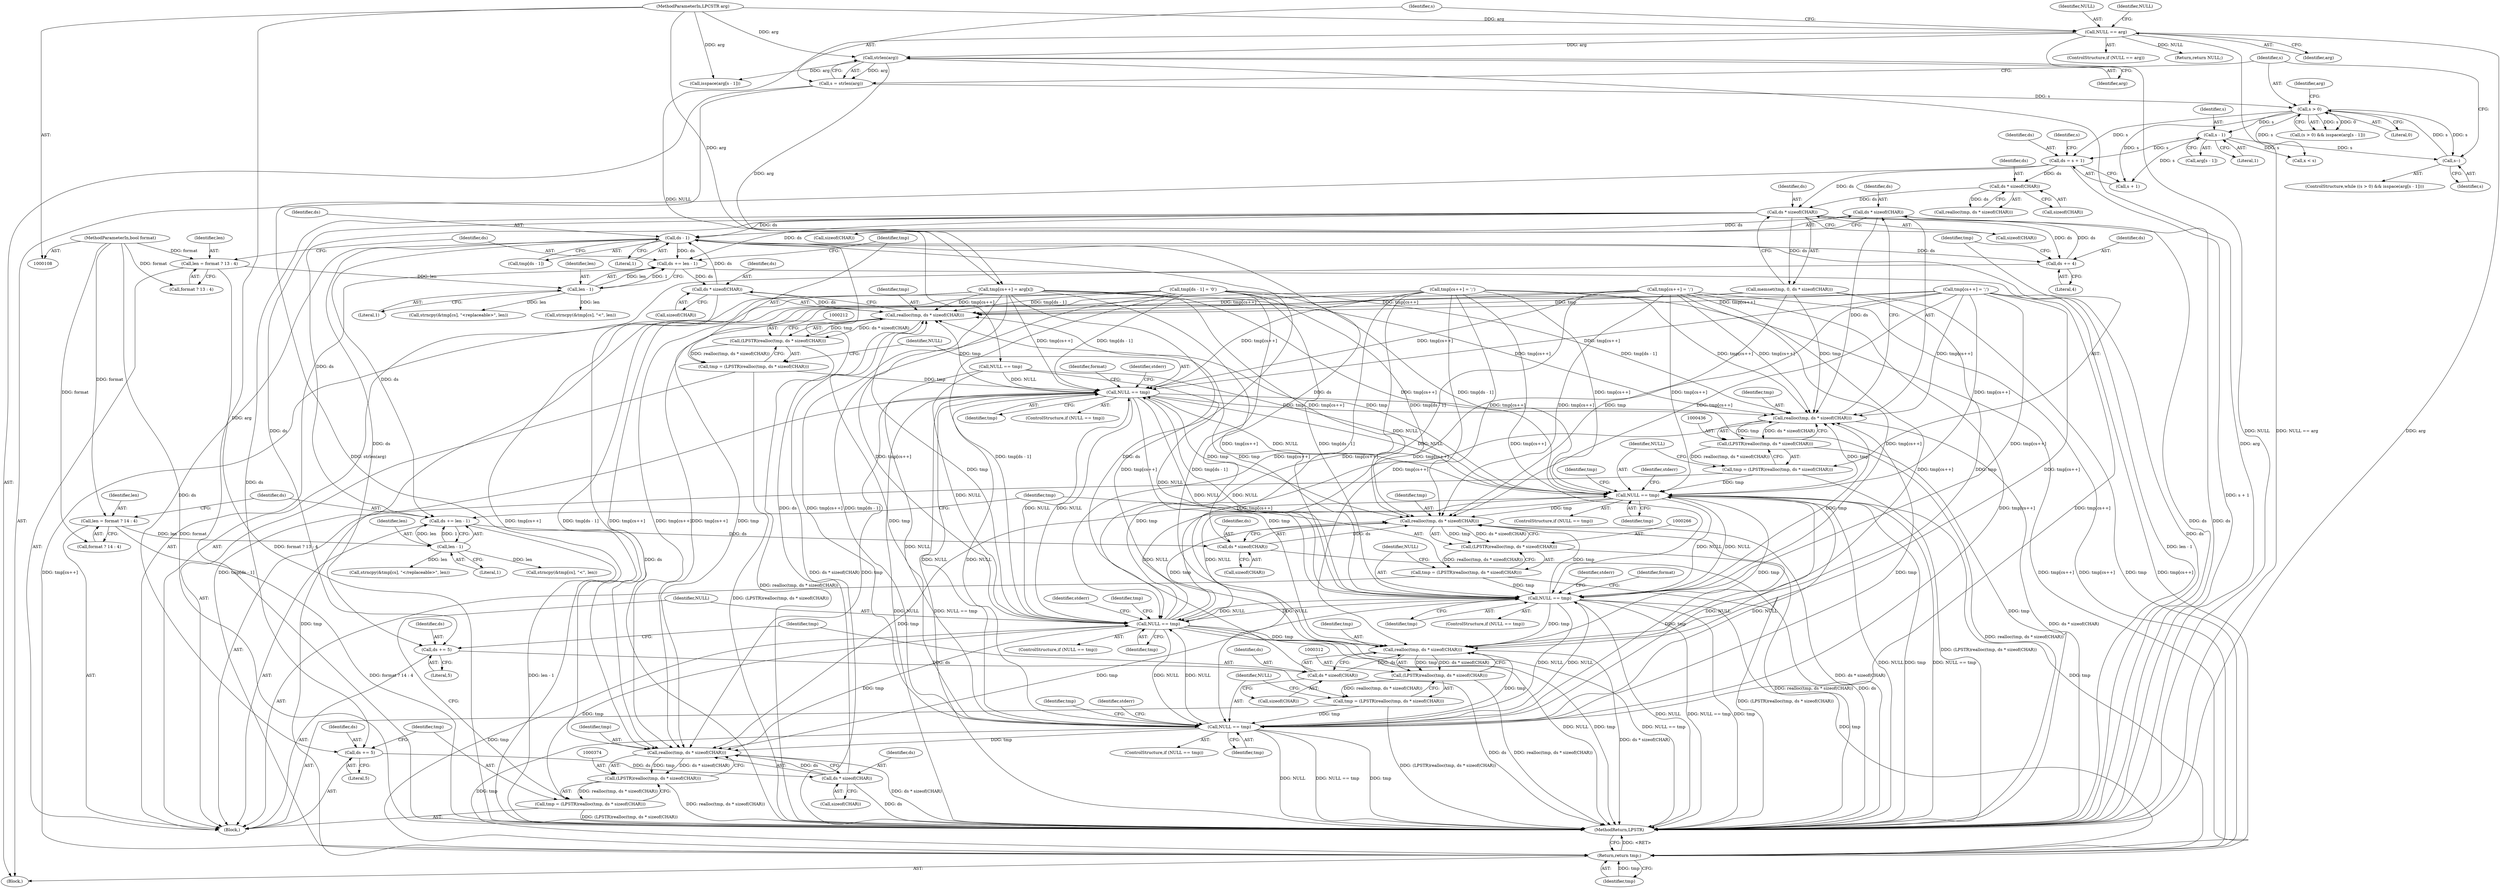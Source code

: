digraph "0_FreeRDP_fc80ab45621bd966f70594c0b7393ec005a94007@API" {
"1000439" [label="(Call,ds * sizeof(CHAR))"];
"1000430" [label="(Call,ds += 4)"];
"1000178" [label="(Call,ds * sizeof(CHAR))"];
"1000147" [label="(Call,ds = s + 1)"];
"1000142" [label="(Call,s - 1)"];
"1000136" [label="(Call,s > 0)"];
"1000145" [label="(Call,s--)"];
"1000130" [label="(Call,s = strlen(arg))"];
"1000132" [label="(Call,strlen(arg))"];
"1000125" [label="(Call,NULL == arg)"];
"1000109" [label="(MethodParameterIn,LPCSTR arg)"];
"1000160" [label="(Call,ds * sizeof(CHAR))"];
"1000498" [label="(Call,ds - 1)"];
"1000215" [label="(Call,ds * sizeof(CHAR))"];
"1000204" [label="(Call,ds += len - 1)"];
"1000206" [label="(Call,len - 1)"];
"1000198" [label="(Call,len = format ? 13 : 4)"];
"1000110" [label="(MethodParameterIn,bool format)"];
"1000315" [label="(Call,ds * sizeof(CHAR))"];
"1000306" [label="(Call,ds += 5)"];
"1000377" [label="(Call,ds * sizeof(CHAR))"];
"1000368" [label="(Call,ds += 5)"];
"1000269" [label="(Call,ds * sizeof(CHAR))"];
"1000258" [label="(Call,ds += len - 1)"];
"1000260" [label="(Call,len - 1)"];
"1000252" [label="(Call,len = format ? 14 : 4)"];
"1000439" [label="(Call,ds * sizeof(CHAR))"];
"1000437" [label="(Call,realloc(tmp, ds * sizeof(CHAR)))"];
"1000435" [label="(Call,(LPSTR)realloc(tmp, ds * sizeof(CHAR)))"];
"1000433" [label="(Call,tmp = (LPSTR)realloc(tmp, ds * sizeof(CHAR)))"];
"1000444" [label="(Call,NULL == tmp)"];
"1000213" [label="(Call,realloc(tmp, ds * sizeof(CHAR)))"];
"1000211" [label="(Call,(LPSTR)realloc(tmp, ds * sizeof(CHAR)))"];
"1000209" [label="(Call,tmp = (LPSTR)realloc(tmp, ds * sizeof(CHAR)))"];
"1000220" [label="(Call,NULL == tmp)"];
"1000267" [label="(Call,realloc(tmp, ds * sizeof(CHAR)))"];
"1000265" [label="(Call,(LPSTR)realloc(tmp, ds * sizeof(CHAR)))"];
"1000263" [label="(Call,tmp = (LPSTR)realloc(tmp, ds * sizeof(CHAR)))"];
"1000274" [label="(Call,NULL == tmp)"];
"1000313" [label="(Call,realloc(tmp, ds * sizeof(CHAR)))"];
"1000311" [label="(Call,(LPSTR)realloc(tmp, ds * sizeof(CHAR)))"];
"1000309" [label="(Call,tmp = (LPSTR)realloc(tmp, ds * sizeof(CHAR)))"];
"1000320" [label="(Call,NULL == tmp)"];
"1000375" [label="(Call,realloc(tmp, ds * sizeof(CHAR)))"];
"1000373" [label="(Call,(LPSTR)realloc(tmp, ds * sizeof(CHAR)))"];
"1000371" [label="(Call,tmp = (LPSTR)realloc(tmp, ds * sizeof(CHAR)))"];
"1000382" [label="(Call,NULL == tmp)"];
"1000502" [label="(Return,return tmp;)"];
"1000219" [label="(ControlStructure,if (NULL == tmp))"];
"1000321" [label="(Identifier,NULL)"];
"1000221" [label="(Identifier,NULL)"];
"1000162" [label="(Call,sizeof(CHAR))"];
"1000500" [label="(Literal,1)"];
"1000382" [label="(Call,NULL == tmp)"];
"1000130" [label="(Call,s = strlen(arg))"];
"1000214" [label="(Identifier,tmp)"];
"1000377" [label="(Call,ds * sizeof(CHAR))"];
"1000438" [label="(Identifier,tmp)"];
"1000383" [label="(Identifier,NULL)"];
"1000441" [label="(Call,sizeof(CHAR))"];
"1000127" [label="(Identifier,arg)"];
"1000263" [label="(Call,tmp = (LPSTR)realloc(tmp, ds * sizeof(CHAR)))"];
"1000262" [label="(Literal,1)"];
"1000217" [label="(Call,sizeof(CHAR))"];
"1000126" [label="(Identifier,NULL)"];
"1000379" [label="(Call,sizeof(CHAR))"];
"1000135" [label="(Call,(s > 0) && isspace(arg[s - 1]))"];
"1000313" [label="(Call,realloc(tmp, ds * sizeof(CHAR)))"];
"1000311" [label="(Call,(LPSTR)realloc(tmp, ds * sizeof(CHAR)))"];
"1000495" [label="(Call,tmp[ds - 1] = '\0')"];
"1000209" [label="(Call,tmp = (LPSTR)realloc(tmp, ds * sizeof(CHAR)))"];
"1000165" [label="(Call,NULL == tmp)"];
"1000132" [label="(Call,strlen(arg))"];
"1000252" [label="(Call,len = format ? 14 : 4)"];
"1000178" [label="(Call,ds * sizeof(CHAR))"];
"1000180" [label="(Call,sizeof(CHAR))"];
"1000141" [label="(Identifier,arg)"];
"1000307" [label="(Identifier,ds)"];
"1000134" [label="(ControlStructure,while ((s > 0) && isspace(arg[s - 1])))"];
"1000260" [label="(Call,len - 1)"];
"1000370" [label="(Literal,5)"];
"1000456" [label="(Identifier,tmp)"];
"1000308" [label="(Literal,5)"];
"1000320" [label="(Call,NULL == tmp)"];
"1000268" [label="(Identifier,tmp)"];
"1000315" [label="(Call,ds * sizeof(CHAR))"];
"1000322" [label="(Identifier,tmp)"];
"1000146" [label="(Identifier,s)"];
"1000294" [label="(Call,strncpy(&tmp[cs], \"&lt;\", len))"];
"1000443" [label="(ControlStructure,if (NULL == tmp))"];
"1000161" [label="(Identifier,ds)"];
"1000208" [label="(Literal,1)"];
"1000124" [label="(ControlStructure,if (NULL == arg))"];
"1000259" [label="(Identifier,ds)"];
"1000446" [label="(Identifier,tmp)"];
"1000111" [label="(Block,)"];
"1000220" [label="(Call,NULL == tmp)"];
"1000140" [label="(Call,arg[s - 1])"];
"1000148" [label="(Identifier,ds)"];
"1000261" [label="(Identifier,len)"];
"1000240" [label="(Call,strncpy(&tmp[cs], \"&lt;\", len))"];
"1000394" [label="(Identifier,tmp)"];
"1000504" [label="(MethodReturn,LPSTR)"];
"1000158" [label="(Call,realloc(tmp, ds * sizeof(CHAR)))"];
"1000279" [label="(Identifier,stderr)"];
"1000332" [label="(Identifier,tmp)"];
"1000207" [label="(Identifier,len)"];
"1000200" [label="(Call,format ? 13 : 4)"];
"1000264" [label="(Identifier,tmp)"];
"1000433" [label="(Call,tmp = (LPSTR)realloc(tmp, ds * sizeof(CHAR)))"];
"1000205" [label="(Identifier,ds)"];
"1000431" [label="(Identifier,ds)"];
"1000136" [label="(Call,s > 0)"];
"1000143" [label="(Identifier,s)"];
"1000131" [label="(Identifier,s)"];
"1000186" [label="(Call,x < s)"];
"1000384" [label="(Identifier,tmp)"];
"1000110" [label="(MethodParameterIn,bool format)"];
"1000149" [label="(Call,s + 1)"];
"1000206" [label="(Call,len - 1)"];
"1000210" [label="(Identifier,tmp)"];
"1000142" [label="(Call,s - 1)"];
"1000137" [label="(Identifier,s)"];
"1000309" [label="(Call,tmp = (LPSTR)realloc(tmp, ds * sizeof(CHAR)))"];
"1000258" [label="(Call,ds += len - 1)"];
"1000369" [label="(Identifier,ds)"];
"1000153" [label="(Identifier,s)"];
"1000444" [label="(Call,NULL == tmp)"];
"1000276" [label="(Identifier,tmp)"];
"1000179" [label="(Identifier,ds)"];
"1000325" [label="(Identifier,stderr)"];
"1000270" [label="(Identifier,ds)"];
"1000271" [label="(Call,sizeof(CHAR))"];
"1000449" [label="(Identifier,stderr)"];
"1000375" [label="(Call,realloc(tmp, ds * sizeof(CHAR)))"];
"1000160" [label="(Call,ds * sizeof(CHAR))"];
"1000196" [label="(Block,)"];
"1000199" [label="(Identifier,len)"];
"1000273" [label="(ControlStructure,if (NULL == tmp))"];
"1000422" [label="(Call,tmp[cs++] = ';')"];
"1000503" [label="(Identifier,tmp)"];
"1000204" [label="(Call,ds += len - 1)"];
"1000275" [label="(Identifier,NULL)"];
"1000231" [label="(Identifier,format)"];
"1000502" [label="(Return,return tmp;)"];
"1000316" [label="(Identifier,ds)"];
"1000215" [label="(Call,ds * sizeof(CHAR))"];
"1000372" [label="(Identifier,tmp)"];
"1000109" [label="(MethodParameterIn,LPCSTR arg)"];
"1000225" [label="(Identifier,stderr)"];
"1000317" [label="(Call,sizeof(CHAR))"];
"1000496" [label="(Call,tmp[ds - 1])"];
"1000147" [label="(Call,ds = s + 1)"];
"1000439" [label="(Call,ds * sizeof(CHAR))"];
"1000129" [label="(Identifier,NULL)"];
"1000145" [label="(Call,s--)"];
"1000222" [label="(Identifier,tmp)"];
"1000368" [label="(Call,ds += 5)"];
"1000360" [label="(Call,tmp[cs++] = ';')"];
"1000440" [label="(Identifier,ds)"];
"1000306" [label="(Call,ds += 5)"];
"1000211" [label="(Call,(LPSTR)realloc(tmp, ds * sizeof(CHAR)))"];
"1000175" [label="(Call,memset(tmp, 0, ds * sizeof(CHAR)))"];
"1000125" [label="(Call,NULL == arg)"];
"1000434" [label="(Identifier,tmp)"];
"1000387" [label="(Identifier,stderr)"];
"1000144" [label="(Literal,1)"];
"1000435" [label="(Call,(LPSTR)realloc(tmp, ds * sizeof(CHAR)))"];
"1000373" [label="(Call,(LPSTR)realloc(tmp, ds * sizeof(CHAR)))"];
"1000381" [label="(ControlStructure,if (NULL == tmp))"];
"1000430" [label="(Call,ds += 4)"];
"1000478" [label="(Call,tmp[cs++] = ';')"];
"1000213" [label="(Call,realloc(tmp, ds * sizeof(CHAR)))"];
"1000232" [label="(Call,strncpy(&tmp[cs], \"<replaceable>\", len))"];
"1000285" [label="(Identifier,format)"];
"1000371" [label="(Call,tmp = (LPSTR)realloc(tmp, ds * sizeof(CHAR)))"];
"1000254" [label="(Call,format ? 14 : 4)"];
"1000216" [label="(Identifier,ds)"];
"1000267" [label="(Call,realloc(tmp, ds * sizeof(CHAR)))"];
"1000437" [label="(Call,realloc(tmp, ds * sizeof(CHAR)))"];
"1000432" [label="(Literal,4)"];
"1000139" [label="(Call,isspace(arg[s - 1]))"];
"1000128" [label="(Return,return NULL;)"];
"1000253" [label="(Identifier,len)"];
"1000486" [label="(Call,tmp[cs++] = arg[x])"];
"1000310" [label="(Identifier,tmp)"];
"1000376" [label="(Identifier,tmp)"];
"1000314" [label="(Identifier,tmp)"];
"1000269" [label="(Call,ds * sizeof(CHAR))"];
"1000274" [label="(Call,NULL == tmp)"];
"1000133" [label="(Identifier,arg)"];
"1000498" [label="(Call,ds - 1)"];
"1000499" [label="(Identifier,ds)"];
"1000378" [label="(Identifier,ds)"];
"1000286" [label="(Call,strncpy(&tmp[cs], \"</replaceable>\", len))"];
"1000198" [label="(Call,len = format ? 13 : 4)"];
"1000265" [label="(Call,(LPSTR)realloc(tmp, ds * sizeof(CHAR)))"];
"1000138" [label="(Literal,0)"];
"1000445" [label="(Identifier,NULL)"];
"1000319" [label="(ControlStructure,if (NULL == tmp))"];
"1000439" -> "1000437"  [label="AST: "];
"1000439" -> "1000441"  [label="CFG: "];
"1000440" -> "1000439"  [label="AST: "];
"1000441" -> "1000439"  [label="AST: "];
"1000437" -> "1000439"  [label="CFG: "];
"1000439" -> "1000504"  [label="DDG: ds"];
"1000439" -> "1000437"  [label="DDG: ds"];
"1000430" -> "1000439"  [label="DDG: ds"];
"1000439" -> "1000498"  [label="DDG: ds"];
"1000430" -> "1000196"  [label="AST: "];
"1000430" -> "1000432"  [label="CFG: "];
"1000431" -> "1000430"  [label="AST: "];
"1000432" -> "1000430"  [label="AST: "];
"1000434" -> "1000430"  [label="CFG: "];
"1000178" -> "1000430"  [label="DDG: ds"];
"1000498" -> "1000430"  [label="DDG: ds"];
"1000178" -> "1000175"  [label="AST: "];
"1000178" -> "1000180"  [label="CFG: "];
"1000179" -> "1000178"  [label="AST: "];
"1000180" -> "1000178"  [label="AST: "];
"1000175" -> "1000178"  [label="CFG: "];
"1000178" -> "1000504"  [label="DDG: ds"];
"1000178" -> "1000175"  [label="DDG: ds"];
"1000147" -> "1000178"  [label="DDG: ds"];
"1000160" -> "1000178"  [label="DDG: ds"];
"1000178" -> "1000204"  [label="DDG: ds"];
"1000178" -> "1000258"  [label="DDG: ds"];
"1000178" -> "1000306"  [label="DDG: ds"];
"1000178" -> "1000368"  [label="DDG: ds"];
"1000178" -> "1000498"  [label="DDG: ds"];
"1000147" -> "1000111"  [label="AST: "];
"1000147" -> "1000149"  [label="CFG: "];
"1000148" -> "1000147"  [label="AST: "];
"1000149" -> "1000147"  [label="AST: "];
"1000153" -> "1000147"  [label="CFG: "];
"1000147" -> "1000504"  [label="DDG: s + 1"];
"1000142" -> "1000147"  [label="DDG: s"];
"1000136" -> "1000147"  [label="DDG: s"];
"1000147" -> "1000160"  [label="DDG: ds"];
"1000142" -> "1000140"  [label="AST: "];
"1000142" -> "1000144"  [label="CFG: "];
"1000143" -> "1000142"  [label="AST: "];
"1000144" -> "1000142"  [label="AST: "];
"1000140" -> "1000142"  [label="CFG: "];
"1000136" -> "1000142"  [label="DDG: s"];
"1000142" -> "1000145"  [label="DDG: s"];
"1000142" -> "1000149"  [label="DDG: s"];
"1000142" -> "1000186"  [label="DDG: s"];
"1000136" -> "1000135"  [label="AST: "];
"1000136" -> "1000138"  [label="CFG: "];
"1000137" -> "1000136"  [label="AST: "];
"1000138" -> "1000136"  [label="AST: "];
"1000141" -> "1000136"  [label="CFG: "];
"1000135" -> "1000136"  [label="CFG: "];
"1000136" -> "1000135"  [label="DDG: s"];
"1000136" -> "1000135"  [label="DDG: 0"];
"1000145" -> "1000136"  [label="DDG: s"];
"1000130" -> "1000136"  [label="DDG: s"];
"1000136" -> "1000145"  [label="DDG: s"];
"1000136" -> "1000149"  [label="DDG: s"];
"1000136" -> "1000186"  [label="DDG: s"];
"1000145" -> "1000134"  [label="AST: "];
"1000145" -> "1000146"  [label="CFG: "];
"1000146" -> "1000145"  [label="AST: "];
"1000137" -> "1000145"  [label="CFG: "];
"1000130" -> "1000111"  [label="AST: "];
"1000130" -> "1000132"  [label="CFG: "];
"1000131" -> "1000130"  [label="AST: "];
"1000132" -> "1000130"  [label="AST: "];
"1000137" -> "1000130"  [label="CFG: "];
"1000130" -> "1000504"  [label="DDG: strlen(arg)"];
"1000132" -> "1000130"  [label="DDG: arg"];
"1000132" -> "1000133"  [label="CFG: "];
"1000133" -> "1000132"  [label="AST: "];
"1000132" -> "1000504"  [label="DDG: arg"];
"1000125" -> "1000132"  [label="DDG: arg"];
"1000109" -> "1000132"  [label="DDG: arg"];
"1000132" -> "1000139"  [label="DDG: arg"];
"1000132" -> "1000486"  [label="DDG: arg"];
"1000125" -> "1000124"  [label="AST: "];
"1000125" -> "1000127"  [label="CFG: "];
"1000126" -> "1000125"  [label="AST: "];
"1000127" -> "1000125"  [label="AST: "];
"1000129" -> "1000125"  [label="CFG: "];
"1000131" -> "1000125"  [label="CFG: "];
"1000125" -> "1000504"  [label="DDG: NULL"];
"1000125" -> "1000504"  [label="DDG: NULL == arg"];
"1000125" -> "1000504"  [label="DDG: arg"];
"1000109" -> "1000125"  [label="DDG: arg"];
"1000125" -> "1000128"  [label="DDG: NULL"];
"1000125" -> "1000165"  [label="DDG: NULL"];
"1000109" -> "1000108"  [label="AST: "];
"1000109" -> "1000504"  [label="DDG: arg"];
"1000109" -> "1000139"  [label="DDG: arg"];
"1000109" -> "1000486"  [label="DDG: arg"];
"1000160" -> "1000158"  [label="AST: "];
"1000160" -> "1000162"  [label="CFG: "];
"1000161" -> "1000160"  [label="AST: "];
"1000162" -> "1000160"  [label="AST: "];
"1000158" -> "1000160"  [label="CFG: "];
"1000160" -> "1000158"  [label="DDG: ds"];
"1000498" -> "1000496"  [label="AST: "];
"1000498" -> "1000500"  [label="CFG: "];
"1000499" -> "1000498"  [label="AST: "];
"1000500" -> "1000498"  [label="AST: "];
"1000496" -> "1000498"  [label="CFG: "];
"1000498" -> "1000504"  [label="DDG: ds"];
"1000498" -> "1000204"  [label="DDG: ds"];
"1000498" -> "1000258"  [label="DDG: ds"];
"1000498" -> "1000306"  [label="DDG: ds"];
"1000498" -> "1000368"  [label="DDG: ds"];
"1000215" -> "1000498"  [label="DDG: ds"];
"1000315" -> "1000498"  [label="DDG: ds"];
"1000377" -> "1000498"  [label="DDG: ds"];
"1000269" -> "1000498"  [label="DDG: ds"];
"1000215" -> "1000213"  [label="AST: "];
"1000215" -> "1000217"  [label="CFG: "];
"1000216" -> "1000215"  [label="AST: "];
"1000217" -> "1000215"  [label="AST: "];
"1000213" -> "1000215"  [label="CFG: "];
"1000215" -> "1000504"  [label="DDG: ds"];
"1000215" -> "1000213"  [label="DDG: ds"];
"1000204" -> "1000215"  [label="DDG: ds"];
"1000204" -> "1000196"  [label="AST: "];
"1000204" -> "1000206"  [label="CFG: "];
"1000205" -> "1000204"  [label="AST: "];
"1000206" -> "1000204"  [label="AST: "];
"1000210" -> "1000204"  [label="CFG: "];
"1000204" -> "1000504"  [label="DDG: len - 1"];
"1000206" -> "1000204"  [label="DDG: len"];
"1000206" -> "1000204"  [label="DDG: 1"];
"1000206" -> "1000208"  [label="CFG: "];
"1000207" -> "1000206"  [label="AST: "];
"1000208" -> "1000206"  [label="AST: "];
"1000198" -> "1000206"  [label="DDG: len"];
"1000206" -> "1000232"  [label="DDG: len"];
"1000206" -> "1000240"  [label="DDG: len"];
"1000198" -> "1000196"  [label="AST: "];
"1000198" -> "1000200"  [label="CFG: "];
"1000199" -> "1000198"  [label="AST: "];
"1000200" -> "1000198"  [label="AST: "];
"1000205" -> "1000198"  [label="CFG: "];
"1000198" -> "1000504"  [label="DDG: format ? 13 : 4"];
"1000110" -> "1000198"  [label="DDG: format"];
"1000110" -> "1000108"  [label="AST: "];
"1000110" -> "1000504"  [label="DDG: format"];
"1000110" -> "1000200"  [label="DDG: format"];
"1000110" -> "1000252"  [label="DDG: format"];
"1000110" -> "1000254"  [label="DDG: format"];
"1000315" -> "1000313"  [label="AST: "];
"1000315" -> "1000317"  [label="CFG: "];
"1000316" -> "1000315"  [label="AST: "];
"1000317" -> "1000315"  [label="AST: "];
"1000313" -> "1000315"  [label="CFG: "];
"1000315" -> "1000504"  [label="DDG: ds"];
"1000315" -> "1000313"  [label="DDG: ds"];
"1000306" -> "1000315"  [label="DDG: ds"];
"1000306" -> "1000196"  [label="AST: "];
"1000306" -> "1000308"  [label="CFG: "];
"1000307" -> "1000306"  [label="AST: "];
"1000308" -> "1000306"  [label="AST: "];
"1000310" -> "1000306"  [label="CFG: "];
"1000377" -> "1000375"  [label="AST: "];
"1000377" -> "1000379"  [label="CFG: "];
"1000378" -> "1000377"  [label="AST: "];
"1000379" -> "1000377"  [label="AST: "];
"1000375" -> "1000377"  [label="CFG: "];
"1000377" -> "1000504"  [label="DDG: ds"];
"1000377" -> "1000375"  [label="DDG: ds"];
"1000368" -> "1000377"  [label="DDG: ds"];
"1000368" -> "1000196"  [label="AST: "];
"1000368" -> "1000370"  [label="CFG: "];
"1000369" -> "1000368"  [label="AST: "];
"1000370" -> "1000368"  [label="AST: "];
"1000372" -> "1000368"  [label="CFG: "];
"1000269" -> "1000267"  [label="AST: "];
"1000269" -> "1000271"  [label="CFG: "];
"1000270" -> "1000269"  [label="AST: "];
"1000271" -> "1000269"  [label="AST: "];
"1000267" -> "1000269"  [label="CFG: "];
"1000269" -> "1000504"  [label="DDG: ds"];
"1000269" -> "1000267"  [label="DDG: ds"];
"1000258" -> "1000269"  [label="DDG: ds"];
"1000258" -> "1000196"  [label="AST: "];
"1000258" -> "1000260"  [label="CFG: "];
"1000259" -> "1000258"  [label="AST: "];
"1000260" -> "1000258"  [label="AST: "];
"1000264" -> "1000258"  [label="CFG: "];
"1000258" -> "1000504"  [label="DDG: len - 1"];
"1000260" -> "1000258"  [label="DDG: len"];
"1000260" -> "1000258"  [label="DDG: 1"];
"1000260" -> "1000262"  [label="CFG: "];
"1000261" -> "1000260"  [label="AST: "];
"1000262" -> "1000260"  [label="AST: "];
"1000252" -> "1000260"  [label="DDG: len"];
"1000260" -> "1000286"  [label="DDG: len"];
"1000260" -> "1000294"  [label="DDG: len"];
"1000252" -> "1000196"  [label="AST: "];
"1000252" -> "1000254"  [label="CFG: "];
"1000253" -> "1000252"  [label="AST: "];
"1000254" -> "1000252"  [label="AST: "];
"1000259" -> "1000252"  [label="CFG: "];
"1000252" -> "1000504"  [label="DDG: format ? 14 : 4"];
"1000437" -> "1000435"  [label="AST: "];
"1000438" -> "1000437"  [label="AST: "];
"1000435" -> "1000437"  [label="CFG: "];
"1000437" -> "1000504"  [label="DDG: ds * sizeof(CHAR)"];
"1000437" -> "1000435"  [label="DDG: tmp"];
"1000437" -> "1000435"  [label="DDG: ds * sizeof(CHAR)"];
"1000360" -> "1000437"  [label="DDG: tmp[cs++]"];
"1000422" -> "1000437"  [label="DDG: tmp[cs++]"];
"1000274" -> "1000437"  [label="DDG: tmp"];
"1000320" -> "1000437"  [label="DDG: tmp"];
"1000486" -> "1000437"  [label="DDG: tmp[cs++]"];
"1000495" -> "1000437"  [label="DDG: tmp[ds - 1]"];
"1000382" -> "1000437"  [label="DDG: tmp"];
"1000444" -> "1000437"  [label="DDG: tmp"];
"1000478" -> "1000437"  [label="DDG: tmp[cs++]"];
"1000220" -> "1000437"  [label="DDG: tmp"];
"1000175" -> "1000437"  [label="DDG: tmp"];
"1000435" -> "1000433"  [label="AST: "];
"1000436" -> "1000435"  [label="AST: "];
"1000433" -> "1000435"  [label="CFG: "];
"1000435" -> "1000504"  [label="DDG: realloc(tmp, ds * sizeof(CHAR))"];
"1000435" -> "1000433"  [label="DDG: realloc(tmp, ds * sizeof(CHAR))"];
"1000433" -> "1000196"  [label="AST: "];
"1000434" -> "1000433"  [label="AST: "];
"1000445" -> "1000433"  [label="CFG: "];
"1000433" -> "1000504"  [label="DDG: (LPSTR)realloc(tmp, ds * sizeof(CHAR))"];
"1000433" -> "1000444"  [label="DDG: tmp"];
"1000444" -> "1000443"  [label="AST: "];
"1000444" -> "1000446"  [label="CFG: "];
"1000445" -> "1000444"  [label="AST: "];
"1000446" -> "1000444"  [label="AST: "];
"1000449" -> "1000444"  [label="CFG: "];
"1000456" -> "1000444"  [label="CFG: "];
"1000444" -> "1000504"  [label="DDG: tmp"];
"1000444" -> "1000504"  [label="DDG: NULL"];
"1000444" -> "1000504"  [label="DDG: NULL == tmp"];
"1000444" -> "1000213"  [label="DDG: tmp"];
"1000444" -> "1000220"  [label="DDG: NULL"];
"1000444" -> "1000267"  [label="DDG: tmp"];
"1000444" -> "1000274"  [label="DDG: NULL"];
"1000444" -> "1000313"  [label="DDG: tmp"];
"1000444" -> "1000320"  [label="DDG: NULL"];
"1000444" -> "1000375"  [label="DDG: tmp"];
"1000444" -> "1000382"  [label="DDG: NULL"];
"1000220" -> "1000444"  [label="DDG: NULL"];
"1000382" -> "1000444"  [label="DDG: NULL"];
"1000274" -> "1000444"  [label="DDG: NULL"];
"1000165" -> "1000444"  [label="DDG: NULL"];
"1000320" -> "1000444"  [label="DDG: NULL"];
"1000360" -> "1000444"  [label="DDG: tmp[cs++]"];
"1000495" -> "1000444"  [label="DDG: tmp[ds - 1]"];
"1000422" -> "1000444"  [label="DDG: tmp[cs++]"];
"1000478" -> "1000444"  [label="DDG: tmp[cs++]"];
"1000486" -> "1000444"  [label="DDG: tmp[cs++]"];
"1000444" -> "1000502"  [label="DDG: tmp"];
"1000213" -> "1000211"  [label="AST: "];
"1000214" -> "1000213"  [label="AST: "];
"1000211" -> "1000213"  [label="CFG: "];
"1000213" -> "1000504"  [label="DDG: ds * sizeof(CHAR)"];
"1000213" -> "1000211"  [label="DDG: tmp"];
"1000213" -> "1000211"  [label="DDG: ds * sizeof(CHAR)"];
"1000360" -> "1000213"  [label="DDG: tmp[cs++]"];
"1000422" -> "1000213"  [label="DDG: tmp[cs++]"];
"1000274" -> "1000213"  [label="DDG: tmp"];
"1000320" -> "1000213"  [label="DDG: tmp"];
"1000486" -> "1000213"  [label="DDG: tmp[cs++]"];
"1000495" -> "1000213"  [label="DDG: tmp[ds - 1]"];
"1000382" -> "1000213"  [label="DDG: tmp"];
"1000478" -> "1000213"  [label="DDG: tmp[cs++]"];
"1000220" -> "1000213"  [label="DDG: tmp"];
"1000175" -> "1000213"  [label="DDG: tmp"];
"1000211" -> "1000209"  [label="AST: "];
"1000212" -> "1000211"  [label="AST: "];
"1000209" -> "1000211"  [label="CFG: "];
"1000211" -> "1000504"  [label="DDG: realloc(tmp, ds * sizeof(CHAR))"];
"1000211" -> "1000209"  [label="DDG: realloc(tmp, ds * sizeof(CHAR))"];
"1000209" -> "1000196"  [label="AST: "];
"1000210" -> "1000209"  [label="AST: "];
"1000221" -> "1000209"  [label="CFG: "];
"1000209" -> "1000504"  [label="DDG: (LPSTR)realloc(tmp, ds * sizeof(CHAR))"];
"1000209" -> "1000220"  [label="DDG: tmp"];
"1000220" -> "1000219"  [label="AST: "];
"1000220" -> "1000222"  [label="CFG: "];
"1000221" -> "1000220"  [label="AST: "];
"1000222" -> "1000220"  [label="AST: "];
"1000225" -> "1000220"  [label="CFG: "];
"1000231" -> "1000220"  [label="CFG: "];
"1000220" -> "1000504"  [label="DDG: NULL"];
"1000220" -> "1000504"  [label="DDG: tmp"];
"1000220" -> "1000504"  [label="DDG: NULL == tmp"];
"1000382" -> "1000220"  [label="DDG: NULL"];
"1000274" -> "1000220"  [label="DDG: NULL"];
"1000165" -> "1000220"  [label="DDG: NULL"];
"1000320" -> "1000220"  [label="DDG: NULL"];
"1000360" -> "1000220"  [label="DDG: tmp[cs++]"];
"1000495" -> "1000220"  [label="DDG: tmp[ds - 1]"];
"1000422" -> "1000220"  [label="DDG: tmp[cs++]"];
"1000478" -> "1000220"  [label="DDG: tmp[cs++]"];
"1000486" -> "1000220"  [label="DDG: tmp[cs++]"];
"1000220" -> "1000267"  [label="DDG: tmp"];
"1000220" -> "1000274"  [label="DDG: NULL"];
"1000220" -> "1000313"  [label="DDG: tmp"];
"1000220" -> "1000320"  [label="DDG: NULL"];
"1000220" -> "1000375"  [label="DDG: tmp"];
"1000220" -> "1000382"  [label="DDG: NULL"];
"1000220" -> "1000502"  [label="DDG: tmp"];
"1000267" -> "1000265"  [label="AST: "];
"1000268" -> "1000267"  [label="AST: "];
"1000265" -> "1000267"  [label="CFG: "];
"1000267" -> "1000504"  [label="DDG: ds * sizeof(CHAR)"];
"1000267" -> "1000265"  [label="DDG: tmp"];
"1000267" -> "1000265"  [label="DDG: ds * sizeof(CHAR)"];
"1000360" -> "1000267"  [label="DDG: tmp[cs++]"];
"1000422" -> "1000267"  [label="DDG: tmp[cs++]"];
"1000274" -> "1000267"  [label="DDG: tmp"];
"1000320" -> "1000267"  [label="DDG: tmp"];
"1000486" -> "1000267"  [label="DDG: tmp[cs++]"];
"1000495" -> "1000267"  [label="DDG: tmp[ds - 1]"];
"1000382" -> "1000267"  [label="DDG: tmp"];
"1000478" -> "1000267"  [label="DDG: tmp[cs++]"];
"1000175" -> "1000267"  [label="DDG: tmp"];
"1000265" -> "1000263"  [label="AST: "];
"1000266" -> "1000265"  [label="AST: "];
"1000263" -> "1000265"  [label="CFG: "];
"1000265" -> "1000504"  [label="DDG: realloc(tmp, ds * sizeof(CHAR))"];
"1000265" -> "1000263"  [label="DDG: realloc(tmp, ds * sizeof(CHAR))"];
"1000263" -> "1000196"  [label="AST: "];
"1000264" -> "1000263"  [label="AST: "];
"1000275" -> "1000263"  [label="CFG: "];
"1000263" -> "1000504"  [label="DDG: (LPSTR)realloc(tmp, ds * sizeof(CHAR))"];
"1000263" -> "1000274"  [label="DDG: tmp"];
"1000274" -> "1000273"  [label="AST: "];
"1000274" -> "1000276"  [label="CFG: "];
"1000275" -> "1000274"  [label="AST: "];
"1000276" -> "1000274"  [label="AST: "];
"1000279" -> "1000274"  [label="CFG: "];
"1000285" -> "1000274"  [label="CFG: "];
"1000274" -> "1000504"  [label="DDG: NULL"];
"1000274" -> "1000504"  [label="DDG: NULL == tmp"];
"1000274" -> "1000504"  [label="DDG: tmp"];
"1000382" -> "1000274"  [label="DDG: NULL"];
"1000165" -> "1000274"  [label="DDG: NULL"];
"1000320" -> "1000274"  [label="DDG: NULL"];
"1000360" -> "1000274"  [label="DDG: tmp[cs++]"];
"1000495" -> "1000274"  [label="DDG: tmp[ds - 1]"];
"1000422" -> "1000274"  [label="DDG: tmp[cs++]"];
"1000486" -> "1000274"  [label="DDG: tmp[cs++]"];
"1000478" -> "1000274"  [label="DDG: tmp[cs++]"];
"1000274" -> "1000313"  [label="DDG: tmp"];
"1000274" -> "1000320"  [label="DDG: NULL"];
"1000274" -> "1000375"  [label="DDG: tmp"];
"1000274" -> "1000382"  [label="DDG: NULL"];
"1000274" -> "1000502"  [label="DDG: tmp"];
"1000313" -> "1000311"  [label="AST: "];
"1000314" -> "1000313"  [label="AST: "];
"1000311" -> "1000313"  [label="CFG: "];
"1000313" -> "1000504"  [label="DDG: ds * sizeof(CHAR)"];
"1000313" -> "1000311"  [label="DDG: tmp"];
"1000313" -> "1000311"  [label="DDG: ds * sizeof(CHAR)"];
"1000360" -> "1000313"  [label="DDG: tmp[cs++]"];
"1000422" -> "1000313"  [label="DDG: tmp[cs++]"];
"1000320" -> "1000313"  [label="DDG: tmp"];
"1000486" -> "1000313"  [label="DDG: tmp[cs++]"];
"1000495" -> "1000313"  [label="DDG: tmp[ds - 1]"];
"1000382" -> "1000313"  [label="DDG: tmp"];
"1000478" -> "1000313"  [label="DDG: tmp[cs++]"];
"1000175" -> "1000313"  [label="DDG: tmp"];
"1000311" -> "1000309"  [label="AST: "];
"1000312" -> "1000311"  [label="AST: "];
"1000309" -> "1000311"  [label="CFG: "];
"1000311" -> "1000504"  [label="DDG: realloc(tmp, ds * sizeof(CHAR))"];
"1000311" -> "1000309"  [label="DDG: realloc(tmp, ds * sizeof(CHAR))"];
"1000309" -> "1000196"  [label="AST: "];
"1000310" -> "1000309"  [label="AST: "];
"1000321" -> "1000309"  [label="CFG: "];
"1000309" -> "1000504"  [label="DDG: (LPSTR)realloc(tmp, ds * sizeof(CHAR))"];
"1000309" -> "1000320"  [label="DDG: tmp"];
"1000320" -> "1000319"  [label="AST: "];
"1000320" -> "1000322"  [label="CFG: "];
"1000321" -> "1000320"  [label="AST: "];
"1000322" -> "1000320"  [label="AST: "];
"1000325" -> "1000320"  [label="CFG: "];
"1000332" -> "1000320"  [label="CFG: "];
"1000320" -> "1000504"  [label="DDG: tmp"];
"1000320" -> "1000504"  [label="DDG: NULL"];
"1000320" -> "1000504"  [label="DDG: NULL == tmp"];
"1000382" -> "1000320"  [label="DDG: NULL"];
"1000165" -> "1000320"  [label="DDG: NULL"];
"1000360" -> "1000320"  [label="DDG: tmp[cs++]"];
"1000495" -> "1000320"  [label="DDG: tmp[ds - 1]"];
"1000422" -> "1000320"  [label="DDG: tmp[cs++]"];
"1000478" -> "1000320"  [label="DDG: tmp[cs++]"];
"1000486" -> "1000320"  [label="DDG: tmp[cs++]"];
"1000320" -> "1000375"  [label="DDG: tmp"];
"1000320" -> "1000382"  [label="DDG: NULL"];
"1000320" -> "1000502"  [label="DDG: tmp"];
"1000375" -> "1000373"  [label="AST: "];
"1000376" -> "1000375"  [label="AST: "];
"1000373" -> "1000375"  [label="CFG: "];
"1000375" -> "1000504"  [label="DDG: ds * sizeof(CHAR)"];
"1000375" -> "1000373"  [label="DDG: tmp"];
"1000375" -> "1000373"  [label="DDG: ds * sizeof(CHAR)"];
"1000360" -> "1000375"  [label="DDG: tmp[cs++]"];
"1000422" -> "1000375"  [label="DDG: tmp[cs++]"];
"1000486" -> "1000375"  [label="DDG: tmp[cs++]"];
"1000495" -> "1000375"  [label="DDG: tmp[ds - 1]"];
"1000382" -> "1000375"  [label="DDG: tmp"];
"1000478" -> "1000375"  [label="DDG: tmp[cs++]"];
"1000175" -> "1000375"  [label="DDG: tmp"];
"1000373" -> "1000371"  [label="AST: "];
"1000374" -> "1000373"  [label="AST: "];
"1000371" -> "1000373"  [label="CFG: "];
"1000373" -> "1000504"  [label="DDG: realloc(tmp, ds * sizeof(CHAR))"];
"1000373" -> "1000371"  [label="DDG: realloc(tmp, ds * sizeof(CHAR))"];
"1000371" -> "1000196"  [label="AST: "];
"1000372" -> "1000371"  [label="AST: "];
"1000383" -> "1000371"  [label="CFG: "];
"1000371" -> "1000504"  [label="DDG: (LPSTR)realloc(tmp, ds * sizeof(CHAR))"];
"1000371" -> "1000382"  [label="DDG: tmp"];
"1000382" -> "1000381"  [label="AST: "];
"1000382" -> "1000384"  [label="CFG: "];
"1000383" -> "1000382"  [label="AST: "];
"1000384" -> "1000382"  [label="AST: "];
"1000387" -> "1000382"  [label="CFG: "];
"1000394" -> "1000382"  [label="CFG: "];
"1000382" -> "1000504"  [label="DDG: NULL"];
"1000382" -> "1000504"  [label="DDG: tmp"];
"1000382" -> "1000504"  [label="DDG: NULL == tmp"];
"1000165" -> "1000382"  [label="DDG: NULL"];
"1000360" -> "1000382"  [label="DDG: tmp[cs++]"];
"1000495" -> "1000382"  [label="DDG: tmp[ds - 1]"];
"1000422" -> "1000382"  [label="DDG: tmp[cs++]"];
"1000478" -> "1000382"  [label="DDG: tmp[cs++]"];
"1000486" -> "1000382"  [label="DDG: tmp[cs++]"];
"1000382" -> "1000502"  [label="DDG: tmp"];
"1000502" -> "1000111"  [label="AST: "];
"1000502" -> "1000503"  [label="CFG: "];
"1000503" -> "1000502"  [label="AST: "];
"1000504" -> "1000502"  [label="CFG: "];
"1000502" -> "1000504"  [label="DDG: <RET>"];
"1000503" -> "1000502"  [label="DDG: tmp"];
"1000360" -> "1000502"  [label="DDG: tmp[cs++]"];
"1000422" -> "1000502"  [label="DDG: tmp[cs++]"];
"1000486" -> "1000502"  [label="DDG: tmp[cs++]"];
"1000495" -> "1000502"  [label="DDG: tmp[ds - 1]"];
"1000478" -> "1000502"  [label="DDG: tmp[cs++]"];
"1000175" -> "1000502"  [label="DDG: tmp"];
}
